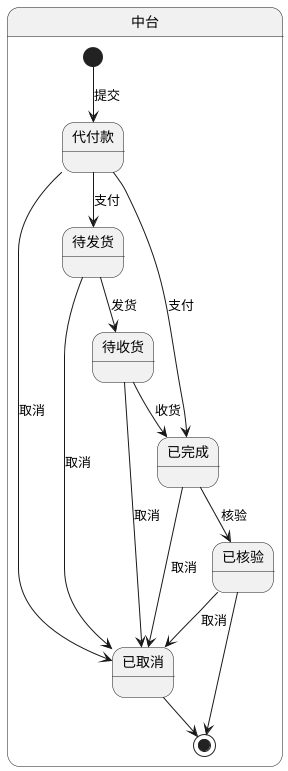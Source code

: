 @startuml

state 中台 {

    [*] --> 代付款 : 提交

    代付款 --> 已取消 : 取消

    代付款 --> 待发货 : 支付

    代付款 --> 已完成 : 支付

    待发货 --> 已取消 : 取消

    待发货 --> 待收货 : 发货

    待收货 --> 已取消 : 取消

    待收货 --> 已完成 : 收货

    已完成 --> 已取消 : 取消

    已完成 --> 已核验 : 核验

    已核验 --> 已取消 : 取消

    已核验 --> [*]

    已取消 --> [*]

}

@enduml